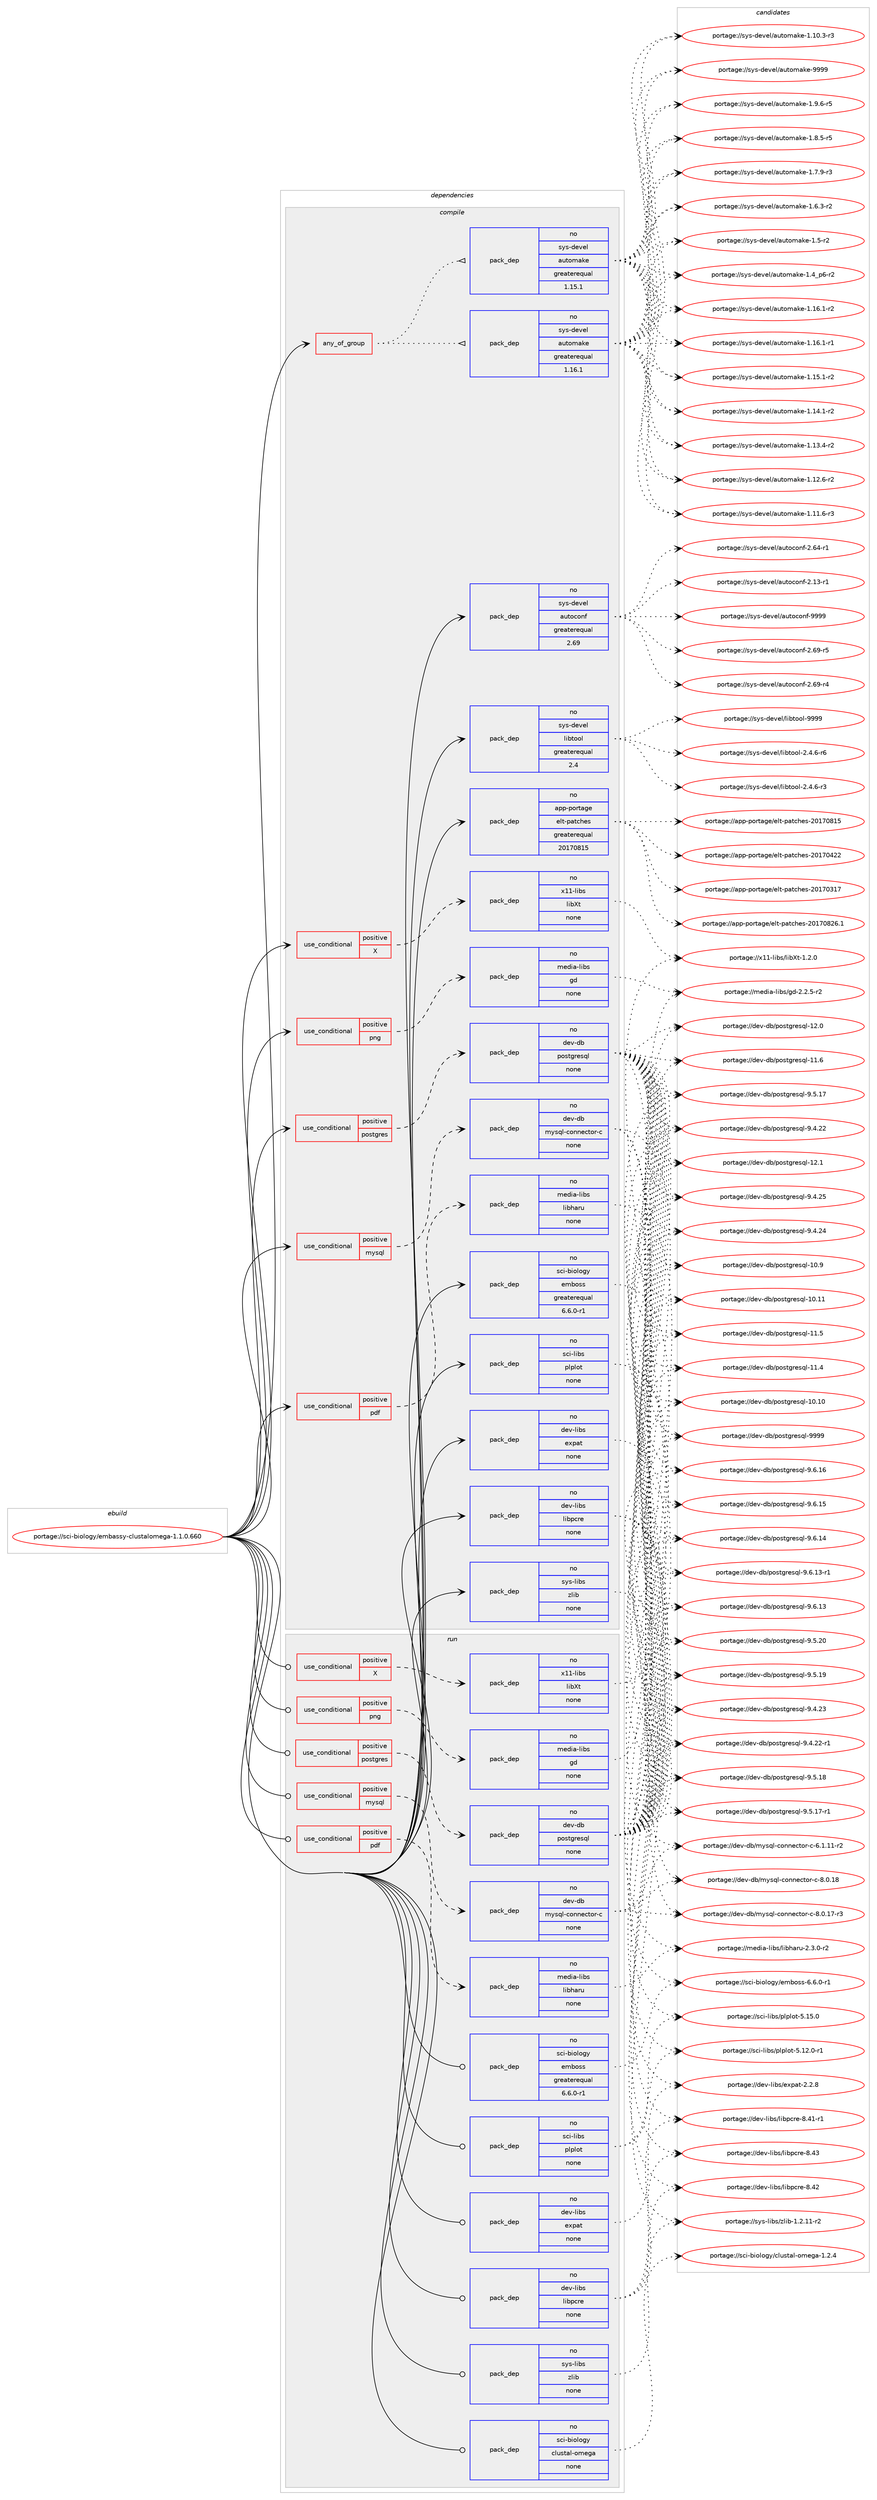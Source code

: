 digraph prolog {

# *************
# Graph options
# *************

newrank=true;
concentrate=true;
compound=true;
graph [rankdir=LR,fontname=Helvetica,fontsize=10,ranksep=1.5];#, ranksep=2.5, nodesep=0.2];
edge  [arrowhead=vee];
node  [fontname=Helvetica,fontsize=10];

# **********
# The ebuild
# **********

subgraph cluster_leftcol {
color=gray;
rank=same;
label=<<i>ebuild</i>>;
id [label="portage://sci-biology/embassy-clustalomega-1.1.0.660", color=red, width=4, href="../sci-biology/embassy-clustalomega-1.1.0.660.svg"];
}

# ****************
# The dependencies
# ****************

subgraph cluster_midcol {
color=gray;
label=<<i>dependencies</i>>;
subgraph cluster_compile {
fillcolor="#eeeeee";
style=filled;
label=<<i>compile</i>>;
subgraph any1815 {
dependency110745 [label=<<TABLE BORDER="0" CELLBORDER="1" CELLSPACING="0" CELLPADDING="4"><TR><TD CELLPADDING="10">any_of_group</TD></TR></TABLE>>, shape=none, color=red];subgraph pack87483 {
dependency110746 [label=<<TABLE BORDER="0" CELLBORDER="1" CELLSPACING="0" CELLPADDING="4" WIDTH="220"><TR><TD ROWSPAN="6" CELLPADDING="30">pack_dep</TD></TR><TR><TD WIDTH="110">no</TD></TR><TR><TD>sys-devel</TD></TR><TR><TD>automake</TD></TR><TR><TD>greaterequal</TD></TR><TR><TD>1.16.1</TD></TR></TABLE>>, shape=none, color=blue];
}
dependency110745:e -> dependency110746:w [weight=20,style="dotted",arrowhead="oinv"];
subgraph pack87484 {
dependency110747 [label=<<TABLE BORDER="0" CELLBORDER="1" CELLSPACING="0" CELLPADDING="4" WIDTH="220"><TR><TD ROWSPAN="6" CELLPADDING="30">pack_dep</TD></TR><TR><TD WIDTH="110">no</TD></TR><TR><TD>sys-devel</TD></TR><TR><TD>automake</TD></TR><TR><TD>greaterequal</TD></TR><TR><TD>1.15.1</TD></TR></TABLE>>, shape=none, color=blue];
}
dependency110745:e -> dependency110747:w [weight=20,style="dotted",arrowhead="oinv"];
}
id:e -> dependency110745:w [weight=20,style="solid",arrowhead="vee"];
subgraph cond21360 {
dependency110748 [label=<<TABLE BORDER="0" CELLBORDER="1" CELLSPACING="0" CELLPADDING="4"><TR><TD ROWSPAN="3" CELLPADDING="10">use_conditional</TD></TR><TR><TD>positive</TD></TR><TR><TD>X</TD></TR></TABLE>>, shape=none, color=red];
subgraph pack87485 {
dependency110749 [label=<<TABLE BORDER="0" CELLBORDER="1" CELLSPACING="0" CELLPADDING="4" WIDTH="220"><TR><TD ROWSPAN="6" CELLPADDING="30">pack_dep</TD></TR><TR><TD WIDTH="110">no</TD></TR><TR><TD>x11-libs</TD></TR><TR><TD>libXt</TD></TR><TR><TD>none</TD></TR><TR><TD></TD></TR></TABLE>>, shape=none, color=blue];
}
dependency110748:e -> dependency110749:w [weight=20,style="dashed",arrowhead="vee"];
}
id:e -> dependency110748:w [weight=20,style="solid",arrowhead="vee"];
subgraph cond21361 {
dependency110750 [label=<<TABLE BORDER="0" CELLBORDER="1" CELLSPACING="0" CELLPADDING="4"><TR><TD ROWSPAN="3" CELLPADDING="10">use_conditional</TD></TR><TR><TD>positive</TD></TR><TR><TD>mysql</TD></TR></TABLE>>, shape=none, color=red];
subgraph pack87486 {
dependency110751 [label=<<TABLE BORDER="0" CELLBORDER="1" CELLSPACING="0" CELLPADDING="4" WIDTH="220"><TR><TD ROWSPAN="6" CELLPADDING="30">pack_dep</TD></TR><TR><TD WIDTH="110">no</TD></TR><TR><TD>dev-db</TD></TR><TR><TD>mysql-connector-c</TD></TR><TR><TD>none</TD></TR><TR><TD></TD></TR></TABLE>>, shape=none, color=blue];
}
dependency110750:e -> dependency110751:w [weight=20,style="dashed",arrowhead="vee"];
}
id:e -> dependency110750:w [weight=20,style="solid",arrowhead="vee"];
subgraph cond21362 {
dependency110752 [label=<<TABLE BORDER="0" CELLBORDER="1" CELLSPACING="0" CELLPADDING="4"><TR><TD ROWSPAN="3" CELLPADDING="10">use_conditional</TD></TR><TR><TD>positive</TD></TR><TR><TD>pdf</TD></TR></TABLE>>, shape=none, color=red];
subgraph pack87487 {
dependency110753 [label=<<TABLE BORDER="0" CELLBORDER="1" CELLSPACING="0" CELLPADDING="4" WIDTH="220"><TR><TD ROWSPAN="6" CELLPADDING="30">pack_dep</TD></TR><TR><TD WIDTH="110">no</TD></TR><TR><TD>media-libs</TD></TR><TR><TD>libharu</TD></TR><TR><TD>none</TD></TR><TR><TD></TD></TR></TABLE>>, shape=none, color=blue];
}
dependency110752:e -> dependency110753:w [weight=20,style="dashed",arrowhead="vee"];
}
id:e -> dependency110752:w [weight=20,style="solid",arrowhead="vee"];
subgraph cond21363 {
dependency110754 [label=<<TABLE BORDER="0" CELLBORDER="1" CELLSPACING="0" CELLPADDING="4"><TR><TD ROWSPAN="3" CELLPADDING="10">use_conditional</TD></TR><TR><TD>positive</TD></TR><TR><TD>png</TD></TR></TABLE>>, shape=none, color=red];
subgraph pack87488 {
dependency110755 [label=<<TABLE BORDER="0" CELLBORDER="1" CELLSPACING="0" CELLPADDING="4" WIDTH="220"><TR><TD ROWSPAN="6" CELLPADDING="30">pack_dep</TD></TR><TR><TD WIDTH="110">no</TD></TR><TR><TD>media-libs</TD></TR><TR><TD>gd</TD></TR><TR><TD>none</TD></TR><TR><TD></TD></TR></TABLE>>, shape=none, color=blue];
}
dependency110754:e -> dependency110755:w [weight=20,style="dashed",arrowhead="vee"];
}
id:e -> dependency110754:w [weight=20,style="solid",arrowhead="vee"];
subgraph cond21364 {
dependency110756 [label=<<TABLE BORDER="0" CELLBORDER="1" CELLSPACING="0" CELLPADDING="4"><TR><TD ROWSPAN="3" CELLPADDING="10">use_conditional</TD></TR><TR><TD>positive</TD></TR><TR><TD>postgres</TD></TR></TABLE>>, shape=none, color=red];
subgraph pack87489 {
dependency110757 [label=<<TABLE BORDER="0" CELLBORDER="1" CELLSPACING="0" CELLPADDING="4" WIDTH="220"><TR><TD ROWSPAN="6" CELLPADDING="30">pack_dep</TD></TR><TR><TD WIDTH="110">no</TD></TR><TR><TD>dev-db</TD></TR><TR><TD>postgresql</TD></TR><TR><TD>none</TD></TR><TR><TD></TD></TR></TABLE>>, shape=none, color=blue];
}
dependency110756:e -> dependency110757:w [weight=20,style="dashed",arrowhead="vee"];
}
id:e -> dependency110756:w [weight=20,style="solid",arrowhead="vee"];
subgraph pack87490 {
dependency110758 [label=<<TABLE BORDER="0" CELLBORDER="1" CELLSPACING="0" CELLPADDING="4" WIDTH="220"><TR><TD ROWSPAN="6" CELLPADDING="30">pack_dep</TD></TR><TR><TD WIDTH="110">no</TD></TR><TR><TD>app-portage</TD></TR><TR><TD>elt-patches</TD></TR><TR><TD>greaterequal</TD></TR><TR><TD>20170815</TD></TR></TABLE>>, shape=none, color=blue];
}
id:e -> dependency110758:w [weight=20,style="solid",arrowhead="vee"];
subgraph pack87491 {
dependency110759 [label=<<TABLE BORDER="0" CELLBORDER="1" CELLSPACING="0" CELLPADDING="4" WIDTH="220"><TR><TD ROWSPAN="6" CELLPADDING="30">pack_dep</TD></TR><TR><TD WIDTH="110">no</TD></TR><TR><TD>dev-libs</TD></TR><TR><TD>expat</TD></TR><TR><TD>none</TD></TR><TR><TD></TD></TR></TABLE>>, shape=none, color=blue];
}
id:e -> dependency110759:w [weight=20,style="solid",arrowhead="vee"];
subgraph pack87492 {
dependency110760 [label=<<TABLE BORDER="0" CELLBORDER="1" CELLSPACING="0" CELLPADDING="4" WIDTH="220"><TR><TD ROWSPAN="6" CELLPADDING="30">pack_dep</TD></TR><TR><TD WIDTH="110">no</TD></TR><TR><TD>dev-libs</TD></TR><TR><TD>libpcre</TD></TR><TR><TD>none</TD></TR><TR><TD></TD></TR></TABLE>>, shape=none, color=blue];
}
id:e -> dependency110760:w [weight=20,style="solid",arrowhead="vee"];
subgraph pack87493 {
dependency110761 [label=<<TABLE BORDER="0" CELLBORDER="1" CELLSPACING="0" CELLPADDING="4" WIDTH="220"><TR><TD ROWSPAN="6" CELLPADDING="30">pack_dep</TD></TR><TR><TD WIDTH="110">no</TD></TR><TR><TD>sci-biology</TD></TR><TR><TD>emboss</TD></TR><TR><TD>greaterequal</TD></TR><TR><TD>6.6.0-r1</TD></TR></TABLE>>, shape=none, color=blue];
}
id:e -> dependency110761:w [weight=20,style="solid",arrowhead="vee"];
subgraph pack87494 {
dependency110762 [label=<<TABLE BORDER="0" CELLBORDER="1" CELLSPACING="0" CELLPADDING="4" WIDTH="220"><TR><TD ROWSPAN="6" CELLPADDING="30">pack_dep</TD></TR><TR><TD WIDTH="110">no</TD></TR><TR><TD>sci-libs</TD></TR><TR><TD>plplot</TD></TR><TR><TD>none</TD></TR><TR><TD></TD></TR></TABLE>>, shape=none, color=blue];
}
id:e -> dependency110762:w [weight=20,style="solid",arrowhead="vee"];
subgraph pack87495 {
dependency110763 [label=<<TABLE BORDER="0" CELLBORDER="1" CELLSPACING="0" CELLPADDING="4" WIDTH="220"><TR><TD ROWSPAN="6" CELLPADDING="30">pack_dep</TD></TR><TR><TD WIDTH="110">no</TD></TR><TR><TD>sys-devel</TD></TR><TR><TD>autoconf</TD></TR><TR><TD>greaterequal</TD></TR><TR><TD>2.69</TD></TR></TABLE>>, shape=none, color=blue];
}
id:e -> dependency110763:w [weight=20,style="solid",arrowhead="vee"];
subgraph pack87496 {
dependency110764 [label=<<TABLE BORDER="0" CELLBORDER="1" CELLSPACING="0" CELLPADDING="4" WIDTH="220"><TR><TD ROWSPAN="6" CELLPADDING="30">pack_dep</TD></TR><TR><TD WIDTH="110">no</TD></TR><TR><TD>sys-devel</TD></TR><TR><TD>libtool</TD></TR><TR><TD>greaterequal</TD></TR><TR><TD>2.4</TD></TR></TABLE>>, shape=none, color=blue];
}
id:e -> dependency110764:w [weight=20,style="solid",arrowhead="vee"];
subgraph pack87497 {
dependency110765 [label=<<TABLE BORDER="0" CELLBORDER="1" CELLSPACING="0" CELLPADDING="4" WIDTH="220"><TR><TD ROWSPAN="6" CELLPADDING="30">pack_dep</TD></TR><TR><TD WIDTH="110">no</TD></TR><TR><TD>sys-libs</TD></TR><TR><TD>zlib</TD></TR><TR><TD>none</TD></TR><TR><TD></TD></TR></TABLE>>, shape=none, color=blue];
}
id:e -> dependency110765:w [weight=20,style="solid",arrowhead="vee"];
}
subgraph cluster_compileandrun {
fillcolor="#eeeeee";
style=filled;
label=<<i>compile and run</i>>;
}
subgraph cluster_run {
fillcolor="#eeeeee";
style=filled;
label=<<i>run</i>>;
subgraph cond21365 {
dependency110766 [label=<<TABLE BORDER="0" CELLBORDER="1" CELLSPACING="0" CELLPADDING="4"><TR><TD ROWSPAN="3" CELLPADDING="10">use_conditional</TD></TR><TR><TD>positive</TD></TR><TR><TD>X</TD></TR></TABLE>>, shape=none, color=red];
subgraph pack87498 {
dependency110767 [label=<<TABLE BORDER="0" CELLBORDER="1" CELLSPACING="0" CELLPADDING="4" WIDTH="220"><TR><TD ROWSPAN="6" CELLPADDING="30">pack_dep</TD></TR><TR><TD WIDTH="110">no</TD></TR><TR><TD>x11-libs</TD></TR><TR><TD>libXt</TD></TR><TR><TD>none</TD></TR><TR><TD></TD></TR></TABLE>>, shape=none, color=blue];
}
dependency110766:e -> dependency110767:w [weight=20,style="dashed",arrowhead="vee"];
}
id:e -> dependency110766:w [weight=20,style="solid",arrowhead="odot"];
subgraph cond21366 {
dependency110768 [label=<<TABLE BORDER="0" CELLBORDER="1" CELLSPACING="0" CELLPADDING="4"><TR><TD ROWSPAN="3" CELLPADDING="10">use_conditional</TD></TR><TR><TD>positive</TD></TR><TR><TD>mysql</TD></TR></TABLE>>, shape=none, color=red];
subgraph pack87499 {
dependency110769 [label=<<TABLE BORDER="0" CELLBORDER="1" CELLSPACING="0" CELLPADDING="4" WIDTH="220"><TR><TD ROWSPAN="6" CELLPADDING="30">pack_dep</TD></TR><TR><TD WIDTH="110">no</TD></TR><TR><TD>dev-db</TD></TR><TR><TD>mysql-connector-c</TD></TR><TR><TD>none</TD></TR><TR><TD></TD></TR></TABLE>>, shape=none, color=blue];
}
dependency110768:e -> dependency110769:w [weight=20,style="dashed",arrowhead="vee"];
}
id:e -> dependency110768:w [weight=20,style="solid",arrowhead="odot"];
subgraph cond21367 {
dependency110770 [label=<<TABLE BORDER="0" CELLBORDER="1" CELLSPACING="0" CELLPADDING="4"><TR><TD ROWSPAN="3" CELLPADDING="10">use_conditional</TD></TR><TR><TD>positive</TD></TR><TR><TD>pdf</TD></TR></TABLE>>, shape=none, color=red];
subgraph pack87500 {
dependency110771 [label=<<TABLE BORDER="0" CELLBORDER="1" CELLSPACING="0" CELLPADDING="4" WIDTH="220"><TR><TD ROWSPAN="6" CELLPADDING="30">pack_dep</TD></TR><TR><TD WIDTH="110">no</TD></TR><TR><TD>media-libs</TD></TR><TR><TD>libharu</TD></TR><TR><TD>none</TD></TR><TR><TD></TD></TR></TABLE>>, shape=none, color=blue];
}
dependency110770:e -> dependency110771:w [weight=20,style="dashed",arrowhead="vee"];
}
id:e -> dependency110770:w [weight=20,style="solid",arrowhead="odot"];
subgraph cond21368 {
dependency110772 [label=<<TABLE BORDER="0" CELLBORDER="1" CELLSPACING="0" CELLPADDING="4"><TR><TD ROWSPAN="3" CELLPADDING="10">use_conditional</TD></TR><TR><TD>positive</TD></TR><TR><TD>png</TD></TR></TABLE>>, shape=none, color=red];
subgraph pack87501 {
dependency110773 [label=<<TABLE BORDER="0" CELLBORDER="1" CELLSPACING="0" CELLPADDING="4" WIDTH="220"><TR><TD ROWSPAN="6" CELLPADDING="30">pack_dep</TD></TR><TR><TD WIDTH="110">no</TD></TR><TR><TD>media-libs</TD></TR><TR><TD>gd</TD></TR><TR><TD>none</TD></TR><TR><TD></TD></TR></TABLE>>, shape=none, color=blue];
}
dependency110772:e -> dependency110773:w [weight=20,style="dashed",arrowhead="vee"];
}
id:e -> dependency110772:w [weight=20,style="solid",arrowhead="odot"];
subgraph cond21369 {
dependency110774 [label=<<TABLE BORDER="0" CELLBORDER="1" CELLSPACING="0" CELLPADDING="4"><TR><TD ROWSPAN="3" CELLPADDING="10">use_conditional</TD></TR><TR><TD>positive</TD></TR><TR><TD>postgres</TD></TR></TABLE>>, shape=none, color=red];
subgraph pack87502 {
dependency110775 [label=<<TABLE BORDER="0" CELLBORDER="1" CELLSPACING="0" CELLPADDING="4" WIDTH="220"><TR><TD ROWSPAN="6" CELLPADDING="30">pack_dep</TD></TR><TR><TD WIDTH="110">no</TD></TR><TR><TD>dev-db</TD></TR><TR><TD>postgresql</TD></TR><TR><TD>none</TD></TR><TR><TD></TD></TR></TABLE>>, shape=none, color=blue];
}
dependency110774:e -> dependency110775:w [weight=20,style="dashed",arrowhead="vee"];
}
id:e -> dependency110774:w [weight=20,style="solid",arrowhead="odot"];
subgraph pack87503 {
dependency110776 [label=<<TABLE BORDER="0" CELLBORDER="1" CELLSPACING="0" CELLPADDING="4" WIDTH="220"><TR><TD ROWSPAN="6" CELLPADDING="30">pack_dep</TD></TR><TR><TD WIDTH="110">no</TD></TR><TR><TD>dev-libs</TD></TR><TR><TD>expat</TD></TR><TR><TD>none</TD></TR><TR><TD></TD></TR></TABLE>>, shape=none, color=blue];
}
id:e -> dependency110776:w [weight=20,style="solid",arrowhead="odot"];
subgraph pack87504 {
dependency110777 [label=<<TABLE BORDER="0" CELLBORDER="1" CELLSPACING="0" CELLPADDING="4" WIDTH="220"><TR><TD ROWSPAN="6" CELLPADDING="30">pack_dep</TD></TR><TR><TD WIDTH="110">no</TD></TR><TR><TD>dev-libs</TD></TR><TR><TD>libpcre</TD></TR><TR><TD>none</TD></TR><TR><TD></TD></TR></TABLE>>, shape=none, color=blue];
}
id:e -> dependency110777:w [weight=20,style="solid",arrowhead="odot"];
subgraph pack87505 {
dependency110778 [label=<<TABLE BORDER="0" CELLBORDER="1" CELLSPACING="0" CELLPADDING="4" WIDTH="220"><TR><TD ROWSPAN="6" CELLPADDING="30">pack_dep</TD></TR><TR><TD WIDTH="110">no</TD></TR><TR><TD>sci-biology</TD></TR><TR><TD>clustal-omega</TD></TR><TR><TD>none</TD></TR><TR><TD></TD></TR></TABLE>>, shape=none, color=blue];
}
id:e -> dependency110778:w [weight=20,style="solid",arrowhead="odot"];
subgraph pack87506 {
dependency110779 [label=<<TABLE BORDER="0" CELLBORDER="1" CELLSPACING="0" CELLPADDING="4" WIDTH="220"><TR><TD ROWSPAN="6" CELLPADDING="30">pack_dep</TD></TR><TR><TD WIDTH="110">no</TD></TR><TR><TD>sci-biology</TD></TR><TR><TD>emboss</TD></TR><TR><TD>greaterequal</TD></TR><TR><TD>6.6.0-r1</TD></TR></TABLE>>, shape=none, color=blue];
}
id:e -> dependency110779:w [weight=20,style="solid",arrowhead="odot"];
subgraph pack87507 {
dependency110780 [label=<<TABLE BORDER="0" CELLBORDER="1" CELLSPACING="0" CELLPADDING="4" WIDTH="220"><TR><TD ROWSPAN="6" CELLPADDING="30">pack_dep</TD></TR><TR><TD WIDTH="110">no</TD></TR><TR><TD>sci-libs</TD></TR><TR><TD>plplot</TD></TR><TR><TD>none</TD></TR><TR><TD></TD></TR></TABLE>>, shape=none, color=blue];
}
id:e -> dependency110780:w [weight=20,style="solid",arrowhead="odot"];
subgraph pack87508 {
dependency110781 [label=<<TABLE BORDER="0" CELLBORDER="1" CELLSPACING="0" CELLPADDING="4" WIDTH="220"><TR><TD ROWSPAN="6" CELLPADDING="30">pack_dep</TD></TR><TR><TD WIDTH="110">no</TD></TR><TR><TD>sys-libs</TD></TR><TR><TD>zlib</TD></TR><TR><TD>none</TD></TR><TR><TD></TD></TR></TABLE>>, shape=none, color=blue];
}
id:e -> dependency110781:w [weight=20,style="solid",arrowhead="odot"];
}
}

# **************
# The candidates
# **************

subgraph cluster_choices {
rank=same;
color=gray;
label=<<i>candidates</i>>;

subgraph choice87483 {
color=black;
nodesep=1;
choice115121115451001011181011084797117116111109971071014557575757 [label="portage://sys-devel/automake-9999", color=red, width=4,href="../sys-devel/automake-9999.svg"];
choice115121115451001011181011084797117116111109971071014549465746544511453 [label="portage://sys-devel/automake-1.9.6-r5", color=red, width=4,href="../sys-devel/automake-1.9.6-r5.svg"];
choice115121115451001011181011084797117116111109971071014549465646534511453 [label="portage://sys-devel/automake-1.8.5-r5", color=red, width=4,href="../sys-devel/automake-1.8.5-r5.svg"];
choice115121115451001011181011084797117116111109971071014549465546574511451 [label="portage://sys-devel/automake-1.7.9-r3", color=red, width=4,href="../sys-devel/automake-1.7.9-r3.svg"];
choice115121115451001011181011084797117116111109971071014549465446514511450 [label="portage://sys-devel/automake-1.6.3-r2", color=red, width=4,href="../sys-devel/automake-1.6.3-r2.svg"];
choice11512111545100101118101108479711711611110997107101454946534511450 [label="portage://sys-devel/automake-1.5-r2", color=red, width=4,href="../sys-devel/automake-1.5-r2.svg"];
choice115121115451001011181011084797117116111109971071014549465295112544511450 [label="portage://sys-devel/automake-1.4_p6-r2", color=red, width=4,href="../sys-devel/automake-1.4_p6-r2.svg"];
choice11512111545100101118101108479711711611110997107101454946495446494511450 [label="portage://sys-devel/automake-1.16.1-r2", color=red, width=4,href="../sys-devel/automake-1.16.1-r2.svg"];
choice11512111545100101118101108479711711611110997107101454946495446494511449 [label="portage://sys-devel/automake-1.16.1-r1", color=red, width=4,href="../sys-devel/automake-1.16.1-r1.svg"];
choice11512111545100101118101108479711711611110997107101454946495346494511450 [label="portage://sys-devel/automake-1.15.1-r2", color=red, width=4,href="../sys-devel/automake-1.15.1-r2.svg"];
choice11512111545100101118101108479711711611110997107101454946495246494511450 [label="portage://sys-devel/automake-1.14.1-r2", color=red, width=4,href="../sys-devel/automake-1.14.1-r2.svg"];
choice11512111545100101118101108479711711611110997107101454946495146524511450 [label="portage://sys-devel/automake-1.13.4-r2", color=red, width=4,href="../sys-devel/automake-1.13.4-r2.svg"];
choice11512111545100101118101108479711711611110997107101454946495046544511450 [label="portage://sys-devel/automake-1.12.6-r2", color=red, width=4,href="../sys-devel/automake-1.12.6-r2.svg"];
choice11512111545100101118101108479711711611110997107101454946494946544511451 [label="portage://sys-devel/automake-1.11.6-r3", color=red, width=4,href="../sys-devel/automake-1.11.6-r3.svg"];
choice11512111545100101118101108479711711611110997107101454946494846514511451 [label="portage://sys-devel/automake-1.10.3-r3", color=red, width=4,href="../sys-devel/automake-1.10.3-r3.svg"];
dependency110746:e -> choice115121115451001011181011084797117116111109971071014557575757:w [style=dotted,weight="100"];
dependency110746:e -> choice115121115451001011181011084797117116111109971071014549465746544511453:w [style=dotted,weight="100"];
dependency110746:e -> choice115121115451001011181011084797117116111109971071014549465646534511453:w [style=dotted,weight="100"];
dependency110746:e -> choice115121115451001011181011084797117116111109971071014549465546574511451:w [style=dotted,weight="100"];
dependency110746:e -> choice115121115451001011181011084797117116111109971071014549465446514511450:w [style=dotted,weight="100"];
dependency110746:e -> choice11512111545100101118101108479711711611110997107101454946534511450:w [style=dotted,weight="100"];
dependency110746:e -> choice115121115451001011181011084797117116111109971071014549465295112544511450:w [style=dotted,weight="100"];
dependency110746:e -> choice11512111545100101118101108479711711611110997107101454946495446494511450:w [style=dotted,weight="100"];
dependency110746:e -> choice11512111545100101118101108479711711611110997107101454946495446494511449:w [style=dotted,weight="100"];
dependency110746:e -> choice11512111545100101118101108479711711611110997107101454946495346494511450:w [style=dotted,weight="100"];
dependency110746:e -> choice11512111545100101118101108479711711611110997107101454946495246494511450:w [style=dotted,weight="100"];
dependency110746:e -> choice11512111545100101118101108479711711611110997107101454946495146524511450:w [style=dotted,weight="100"];
dependency110746:e -> choice11512111545100101118101108479711711611110997107101454946495046544511450:w [style=dotted,weight="100"];
dependency110746:e -> choice11512111545100101118101108479711711611110997107101454946494946544511451:w [style=dotted,weight="100"];
dependency110746:e -> choice11512111545100101118101108479711711611110997107101454946494846514511451:w [style=dotted,weight="100"];
}
subgraph choice87484 {
color=black;
nodesep=1;
choice115121115451001011181011084797117116111109971071014557575757 [label="portage://sys-devel/automake-9999", color=red, width=4,href="../sys-devel/automake-9999.svg"];
choice115121115451001011181011084797117116111109971071014549465746544511453 [label="portage://sys-devel/automake-1.9.6-r5", color=red, width=4,href="../sys-devel/automake-1.9.6-r5.svg"];
choice115121115451001011181011084797117116111109971071014549465646534511453 [label="portage://sys-devel/automake-1.8.5-r5", color=red, width=4,href="../sys-devel/automake-1.8.5-r5.svg"];
choice115121115451001011181011084797117116111109971071014549465546574511451 [label="portage://sys-devel/automake-1.7.9-r3", color=red, width=4,href="../sys-devel/automake-1.7.9-r3.svg"];
choice115121115451001011181011084797117116111109971071014549465446514511450 [label="portage://sys-devel/automake-1.6.3-r2", color=red, width=4,href="../sys-devel/automake-1.6.3-r2.svg"];
choice11512111545100101118101108479711711611110997107101454946534511450 [label="portage://sys-devel/automake-1.5-r2", color=red, width=4,href="../sys-devel/automake-1.5-r2.svg"];
choice115121115451001011181011084797117116111109971071014549465295112544511450 [label="portage://sys-devel/automake-1.4_p6-r2", color=red, width=4,href="../sys-devel/automake-1.4_p6-r2.svg"];
choice11512111545100101118101108479711711611110997107101454946495446494511450 [label="portage://sys-devel/automake-1.16.1-r2", color=red, width=4,href="../sys-devel/automake-1.16.1-r2.svg"];
choice11512111545100101118101108479711711611110997107101454946495446494511449 [label="portage://sys-devel/automake-1.16.1-r1", color=red, width=4,href="../sys-devel/automake-1.16.1-r1.svg"];
choice11512111545100101118101108479711711611110997107101454946495346494511450 [label="portage://sys-devel/automake-1.15.1-r2", color=red, width=4,href="../sys-devel/automake-1.15.1-r2.svg"];
choice11512111545100101118101108479711711611110997107101454946495246494511450 [label="portage://sys-devel/automake-1.14.1-r2", color=red, width=4,href="../sys-devel/automake-1.14.1-r2.svg"];
choice11512111545100101118101108479711711611110997107101454946495146524511450 [label="portage://sys-devel/automake-1.13.4-r2", color=red, width=4,href="../sys-devel/automake-1.13.4-r2.svg"];
choice11512111545100101118101108479711711611110997107101454946495046544511450 [label="portage://sys-devel/automake-1.12.6-r2", color=red, width=4,href="../sys-devel/automake-1.12.6-r2.svg"];
choice11512111545100101118101108479711711611110997107101454946494946544511451 [label="portage://sys-devel/automake-1.11.6-r3", color=red, width=4,href="../sys-devel/automake-1.11.6-r3.svg"];
choice11512111545100101118101108479711711611110997107101454946494846514511451 [label="portage://sys-devel/automake-1.10.3-r3", color=red, width=4,href="../sys-devel/automake-1.10.3-r3.svg"];
dependency110747:e -> choice115121115451001011181011084797117116111109971071014557575757:w [style=dotted,weight="100"];
dependency110747:e -> choice115121115451001011181011084797117116111109971071014549465746544511453:w [style=dotted,weight="100"];
dependency110747:e -> choice115121115451001011181011084797117116111109971071014549465646534511453:w [style=dotted,weight="100"];
dependency110747:e -> choice115121115451001011181011084797117116111109971071014549465546574511451:w [style=dotted,weight="100"];
dependency110747:e -> choice115121115451001011181011084797117116111109971071014549465446514511450:w [style=dotted,weight="100"];
dependency110747:e -> choice11512111545100101118101108479711711611110997107101454946534511450:w [style=dotted,weight="100"];
dependency110747:e -> choice115121115451001011181011084797117116111109971071014549465295112544511450:w [style=dotted,weight="100"];
dependency110747:e -> choice11512111545100101118101108479711711611110997107101454946495446494511450:w [style=dotted,weight="100"];
dependency110747:e -> choice11512111545100101118101108479711711611110997107101454946495446494511449:w [style=dotted,weight="100"];
dependency110747:e -> choice11512111545100101118101108479711711611110997107101454946495346494511450:w [style=dotted,weight="100"];
dependency110747:e -> choice11512111545100101118101108479711711611110997107101454946495246494511450:w [style=dotted,weight="100"];
dependency110747:e -> choice11512111545100101118101108479711711611110997107101454946495146524511450:w [style=dotted,weight="100"];
dependency110747:e -> choice11512111545100101118101108479711711611110997107101454946495046544511450:w [style=dotted,weight="100"];
dependency110747:e -> choice11512111545100101118101108479711711611110997107101454946494946544511451:w [style=dotted,weight="100"];
dependency110747:e -> choice11512111545100101118101108479711711611110997107101454946494846514511451:w [style=dotted,weight="100"];
}
subgraph choice87485 {
color=black;
nodesep=1;
choice12049494510810598115471081059888116454946504648 [label="portage://x11-libs/libXt-1.2.0", color=red, width=4,href="../x11-libs/libXt-1.2.0.svg"];
dependency110749:e -> choice12049494510810598115471081059888116454946504648:w [style=dotted,weight="100"];
}
subgraph choice87486 {
color=black;
nodesep=1;
choice100101118451009847109121115113108459911111011010199116111114459945564648464956 [label="portage://dev-db/mysql-connector-c-8.0.18", color=red, width=4,href="../dev-db/mysql-connector-c-8.0.18.svg"];
choice1001011184510098471091211151131084599111110110101991161111144599455646484649554511451 [label="portage://dev-db/mysql-connector-c-8.0.17-r3", color=red, width=4,href="../dev-db/mysql-connector-c-8.0.17-r3.svg"];
choice1001011184510098471091211151131084599111110110101991161111144599455446494649494511450 [label="portage://dev-db/mysql-connector-c-6.1.11-r2", color=red, width=4,href="../dev-db/mysql-connector-c-6.1.11-r2.svg"];
dependency110751:e -> choice100101118451009847109121115113108459911111011010199116111114459945564648464956:w [style=dotted,weight="100"];
dependency110751:e -> choice1001011184510098471091211151131084599111110110101991161111144599455646484649554511451:w [style=dotted,weight="100"];
dependency110751:e -> choice1001011184510098471091211151131084599111110110101991161111144599455446494649494511450:w [style=dotted,weight="100"];
}
subgraph choice87487 {
color=black;
nodesep=1;
choice1091011001059745108105981154710810598104971141174550465146484511450 [label="portage://media-libs/libharu-2.3.0-r2", color=red, width=4,href="../media-libs/libharu-2.3.0-r2.svg"];
dependency110753:e -> choice1091011001059745108105981154710810598104971141174550465146484511450:w [style=dotted,weight="100"];
}
subgraph choice87488 {
color=black;
nodesep=1;
choice109101100105974510810598115471031004550465046534511450 [label="portage://media-libs/gd-2.2.5-r2", color=red, width=4,href="../media-libs/gd-2.2.5-r2.svg"];
dependency110755:e -> choice109101100105974510810598115471031004550465046534511450:w [style=dotted,weight="100"];
}
subgraph choice87489 {
color=black;
nodesep=1;
choice1001011184510098471121111151161031141011151131084557575757 [label="portage://dev-db/postgresql-9999", color=red, width=4,href="../dev-db/postgresql-9999.svg"];
choice10010111845100984711211111511610311410111511310845574654464954 [label="portage://dev-db/postgresql-9.6.16", color=red, width=4,href="../dev-db/postgresql-9.6.16.svg"];
choice10010111845100984711211111511610311410111511310845574654464953 [label="portage://dev-db/postgresql-9.6.15", color=red, width=4,href="../dev-db/postgresql-9.6.15.svg"];
choice10010111845100984711211111511610311410111511310845574654464952 [label="portage://dev-db/postgresql-9.6.14", color=red, width=4,href="../dev-db/postgresql-9.6.14.svg"];
choice100101118451009847112111115116103114101115113108455746544649514511449 [label="portage://dev-db/postgresql-9.6.13-r1", color=red, width=4,href="../dev-db/postgresql-9.6.13-r1.svg"];
choice10010111845100984711211111511610311410111511310845574654464951 [label="portage://dev-db/postgresql-9.6.13", color=red, width=4,href="../dev-db/postgresql-9.6.13.svg"];
choice10010111845100984711211111511610311410111511310845574653465048 [label="portage://dev-db/postgresql-9.5.20", color=red, width=4,href="../dev-db/postgresql-9.5.20.svg"];
choice10010111845100984711211111511610311410111511310845574653464957 [label="portage://dev-db/postgresql-9.5.19", color=red, width=4,href="../dev-db/postgresql-9.5.19.svg"];
choice10010111845100984711211111511610311410111511310845574653464956 [label="portage://dev-db/postgresql-9.5.18", color=red, width=4,href="../dev-db/postgresql-9.5.18.svg"];
choice100101118451009847112111115116103114101115113108455746534649554511449 [label="portage://dev-db/postgresql-9.5.17-r1", color=red, width=4,href="../dev-db/postgresql-9.5.17-r1.svg"];
choice10010111845100984711211111511610311410111511310845574653464955 [label="portage://dev-db/postgresql-9.5.17", color=red, width=4,href="../dev-db/postgresql-9.5.17.svg"];
choice10010111845100984711211111511610311410111511310845574652465053 [label="portage://dev-db/postgresql-9.4.25", color=red, width=4,href="../dev-db/postgresql-9.4.25.svg"];
choice10010111845100984711211111511610311410111511310845574652465052 [label="portage://dev-db/postgresql-9.4.24", color=red, width=4,href="../dev-db/postgresql-9.4.24.svg"];
choice10010111845100984711211111511610311410111511310845574652465051 [label="portage://dev-db/postgresql-9.4.23", color=red, width=4,href="../dev-db/postgresql-9.4.23.svg"];
choice100101118451009847112111115116103114101115113108455746524650504511449 [label="portage://dev-db/postgresql-9.4.22-r1", color=red, width=4,href="../dev-db/postgresql-9.4.22-r1.svg"];
choice10010111845100984711211111511610311410111511310845574652465050 [label="portage://dev-db/postgresql-9.4.22", color=red, width=4,href="../dev-db/postgresql-9.4.22.svg"];
choice1001011184510098471121111151161031141011151131084549504649 [label="portage://dev-db/postgresql-12.1", color=red, width=4,href="../dev-db/postgresql-12.1.svg"];
choice1001011184510098471121111151161031141011151131084549504648 [label="portage://dev-db/postgresql-12.0", color=red, width=4,href="../dev-db/postgresql-12.0.svg"];
choice1001011184510098471121111151161031141011151131084549494654 [label="portage://dev-db/postgresql-11.6", color=red, width=4,href="../dev-db/postgresql-11.6.svg"];
choice1001011184510098471121111151161031141011151131084549494653 [label="portage://dev-db/postgresql-11.5", color=red, width=4,href="../dev-db/postgresql-11.5.svg"];
choice1001011184510098471121111151161031141011151131084549494652 [label="portage://dev-db/postgresql-11.4", color=red, width=4,href="../dev-db/postgresql-11.4.svg"];
choice1001011184510098471121111151161031141011151131084549484657 [label="portage://dev-db/postgresql-10.9", color=red, width=4,href="../dev-db/postgresql-10.9.svg"];
choice100101118451009847112111115116103114101115113108454948464949 [label="portage://dev-db/postgresql-10.11", color=red, width=4,href="../dev-db/postgresql-10.11.svg"];
choice100101118451009847112111115116103114101115113108454948464948 [label="portage://dev-db/postgresql-10.10", color=red, width=4,href="../dev-db/postgresql-10.10.svg"];
dependency110757:e -> choice1001011184510098471121111151161031141011151131084557575757:w [style=dotted,weight="100"];
dependency110757:e -> choice10010111845100984711211111511610311410111511310845574654464954:w [style=dotted,weight="100"];
dependency110757:e -> choice10010111845100984711211111511610311410111511310845574654464953:w [style=dotted,weight="100"];
dependency110757:e -> choice10010111845100984711211111511610311410111511310845574654464952:w [style=dotted,weight="100"];
dependency110757:e -> choice100101118451009847112111115116103114101115113108455746544649514511449:w [style=dotted,weight="100"];
dependency110757:e -> choice10010111845100984711211111511610311410111511310845574654464951:w [style=dotted,weight="100"];
dependency110757:e -> choice10010111845100984711211111511610311410111511310845574653465048:w [style=dotted,weight="100"];
dependency110757:e -> choice10010111845100984711211111511610311410111511310845574653464957:w [style=dotted,weight="100"];
dependency110757:e -> choice10010111845100984711211111511610311410111511310845574653464956:w [style=dotted,weight="100"];
dependency110757:e -> choice100101118451009847112111115116103114101115113108455746534649554511449:w [style=dotted,weight="100"];
dependency110757:e -> choice10010111845100984711211111511610311410111511310845574653464955:w [style=dotted,weight="100"];
dependency110757:e -> choice10010111845100984711211111511610311410111511310845574652465053:w [style=dotted,weight="100"];
dependency110757:e -> choice10010111845100984711211111511610311410111511310845574652465052:w [style=dotted,weight="100"];
dependency110757:e -> choice10010111845100984711211111511610311410111511310845574652465051:w [style=dotted,weight="100"];
dependency110757:e -> choice100101118451009847112111115116103114101115113108455746524650504511449:w [style=dotted,weight="100"];
dependency110757:e -> choice10010111845100984711211111511610311410111511310845574652465050:w [style=dotted,weight="100"];
dependency110757:e -> choice1001011184510098471121111151161031141011151131084549504649:w [style=dotted,weight="100"];
dependency110757:e -> choice1001011184510098471121111151161031141011151131084549504648:w [style=dotted,weight="100"];
dependency110757:e -> choice1001011184510098471121111151161031141011151131084549494654:w [style=dotted,weight="100"];
dependency110757:e -> choice1001011184510098471121111151161031141011151131084549494653:w [style=dotted,weight="100"];
dependency110757:e -> choice1001011184510098471121111151161031141011151131084549494652:w [style=dotted,weight="100"];
dependency110757:e -> choice1001011184510098471121111151161031141011151131084549484657:w [style=dotted,weight="100"];
dependency110757:e -> choice100101118451009847112111115116103114101115113108454948464949:w [style=dotted,weight="100"];
dependency110757:e -> choice100101118451009847112111115116103114101115113108454948464948:w [style=dotted,weight="100"];
}
subgraph choice87490 {
color=black;
nodesep=1;
choice971121124511211111411697103101471011081164511297116991041011154550484955485650544649 [label="portage://app-portage/elt-patches-20170826.1", color=red, width=4,href="../app-portage/elt-patches-20170826.1.svg"];
choice97112112451121111141169710310147101108116451129711699104101115455048495548564953 [label="portage://app-portage/elt-patches-20170815", color=red, width=4,href="../app-portage/elt-patches-20170815.svg"];
choice97112112451121111141169710310147101108116451129711699104101115455048495548525050 [label="portage://app-portage/elt-patches-20170422", color=red, width=4,href="../app-portage/elt-patches-20170422.svg"];
choice97112112451121111141169710310147101108116451129711699104101115455048495548514955 [label="portage://app-portage/elt-patches-20170317", color=red, width=4,href="../app-portage/elt-patches-20170317.svg"];
dependency110758:e -> choice971121124511211111411697103101471011081164511297116991041011154550484955485650544649:w [style=dotted,weight="100"];
dependency110758:e -> choice97112112451121111141169710310147101108116451129711699104101115455048495548564953:w [style=dotted,weight="100"];
dependency110758:e -> choice97112112451121111141169710310147101108116451129711699104101115455048495548525050:w [style=dotted,weight="100"];
dependency110758:e -> choice97112112451121111141169710310147101108116451129711699104101115455048495548514955:w [style=dotted,weight="100"];
}
subgraph choice87491 {
color=black;
nodesep=1;
choice10010111845108105981154710112011297116455046504656 [label="portage://dev-libs/expat-2.2.8", color=red, width=4,href="../dev-libs/expat-2.2.8.svg"];
dependency110759:e -> choice10010111845108105981154710112011297116455046504656:w [style=dotted,weight="100"];
}
subgraph choice87492 {
color=black;
nodesep=1;
choice10010111845108105981154710810598112991141014556465251 [label="portage://dev-libs/libpcre-8.43", color=red, width=4,href="../dev-libs/libpcre-8.43.svg"];
choice10010111845108105981154710810598112991141014556465250 [label="portage://dev-libs/libpcre-8.42", color=red, width=4,href="../dev-libs/libpcre-8.42.svg"];
choice100101118451081059811547108105981129911410145564652494511449 [label="portage://dev-libs/libpcre-8.41-r1", color=red, width=4,href="../dev-libs/libpcre-8.41-r1.svg"];
dependency110760:e -> choice10010111845108105981154710810598112991141014556465251:w [style=dotted,weight="100"];
dependency110760:e -> choice10010111845108105981154710810598112991141014556465250:w [style=dotted,weight="100"];
dependency110760:e -> choice100101118451081059811547108105981129911410145564652494511449:w [style=dotted,weight="100"];
}
subgraph choice87493 {
color=black;
nodesep=1;
choice11599105459810511110811110312147101109981111151154554465446484511449 [label="portage://sci-biology/emboss-6.6.0-r1", color=red, width=4,href="../sci-biology/emboss-6.6.0-r1.svg"];
dependency110761:e -> choice11599105459810511110811110312147101109981111151154554465446484511449:w [style=dotted,weight="100"];
}
subgraph choice87494 {
color=black;
nodesep=1;
choice1159910545108105981154711210811210811111645534649534648 [label="portage://sci-libs/plplot-5.15.0", color=red, width=4,href="../sci-libs/plplot-5.15.0.svg"];
choice11599105451081059811547112108112108111116455346495046484511449 [label="portage://sci-libs/plplot-5.12.0-r1", color=red, width=4,href="../sci-libs/plplot-5.12.0-r1.svg"];
dependency110762:e -> choice1159910545108105981154711210811210811111645534649534648:w [style=dotted,weight="100"];
dependency110762:e -> choice11599105451081059811547112108112108111116455346495046484511449:w [style=dotted,weight="100"];
}
subgraph choice87495 {
color=black;
nodesep=1;
choice115121115451001011181011084797117116111991111101024557575757 [label="portage://sys-devel/autoconf-9999", color=red, width=4,href="../sys-devel/autoconf-9999.svg"];
choice1151211154510010111810110847971171161119911111010245504654574511453 [label="portage://sys-devel/autoconf-2.69-r5", color=red, width=4,href="../sys-devel/autoconf-2.69-r5.svg"];
choice1151211154510010111810110847971171161119911111010245504654574511452 [label="portage://sys-devel/autoconf-2.69-r4", color=red, width=4,href="../sys-devel/autoconf-2.69-r4.svg"];
choice1151211154510010111810110847971171161119911111010245504654524511449 [label="portage://sys-devel/autoconf-2.64-r1", color=red, width=4,href="../sys-devel/autoconf-2.64-r1.svg"];
choice1151211154510010111810110847971171161119911111010245504649514511449 [label="portage://sys-devel/autoconf-2.13-r1", color=red, width=4,href="../sys-devel/autoconf-2.13-r1.svg"];
dependency110763:e -> choice115121115451001011181011084797117116111991111101024557575757:w [style=dotted,weight="100"];
dependency110763:e -> choice1151211154510010111810110847971171161119911111010245504654574511453:w [style=dotted,weight="100"];
dependency110763:e -> choice1151211154510010111810110847971171161119911111010245504654574511452:w [style=dotted,weight="100"];
dependency110763:e -> choice1151211154510010111810110847971171161119911111010245504654524511449:w [style=dotted,weight="100"];
dependency110763:e -> choice1151211154510010111810110847971171161119911111010245504649514511449:w [style=dotted,weight="100"];
}
subgraph choice87496 {
color=black;
nodesep=1;
choice1151211154510010111810110847108105981161111111084557575757 [label="portage://sys-devel/libtool-9999", color=red, width=4,href="../sys-devel/libtool-9999.svg"];
choice1151211154510010111810110847108105981161111111084550465246544511454 [label="portage://sys-devel/libtool-2.4.6-r6", color=red, width=4,href="../sys-devel/libtool-2.4.6-r6.svg"];
choice1151211154510010111810110847108105981161111111084550465246544511451 [label="portage://sys-devel/libtool-2.4.6-r3", color=red, width=4,href="../sys-devel/libtool-2.4.6-r3.svg"];
dependency110764:e -> choice1151211154510010111810110847108105981161111111084557575757:w [style=dotted,weight="100"];
dependency110764:e -> choice1151211154510010111810110847108105981161111111084550465246544511454:w [style=dotted,weight="100"];
dependency110764:e -> choice1151211154510010111810110847108105981161111111084550465246544511451:w [style=dotted,weight="100"];
}
subgraph choice87497 {
color=black;
nodesep=1;
choice11512111545108105981154712210810598454946504649494511450 [label="portage://sys-libs/zlib-1.2.11-r2", color=red, width=4,href="../sys-libs/zlib-1.2.11-r2.svg"];
dependency110765:e -> choice11512111545108105981154712210810598454946504649494511450:w [style=dotted,weight="100"];
}
subgraph choice87498 {
color=black;
nodesep=1;
choice12049494510810598115471081059888116454946504648 [label="portage://x11-libs/libXt-1.2.0", color=red, width=4,href="../x11-libs/libXt-1.2.0.svg"];
dependency110767:e -> choice12049494510810598115471081059888116454946504648:w [style=dotted,weight="100"];
}
subgraph choice87499 {
color=black;
nodesep=1;
choice100101118451009847109121115113108459911111011010199116111114459945564648464956 [label="portage://dev-db/mysql-connector-c-8.0.18", color=red, width=4,href="../dev-db/mysql-connector-c-8.0.18.svg"];
choice1001011184510098471091211151131084599111110110101991161111144599455646484649554511451 [label="portage://dev-db/mysql-connector-c-8.0.17-r3", color=red, width=4,href="../dev-db/mysql-connector-c-8.0.17-r3.svg"];
choice1001011184510098471091211151131084599111110110101991161111144599455446494649494511450 [label="portage://dev-db/mysql-connector-c-6.1.11-r2", color=red, width=4,href="../dev-db/mysql-connector-c-6.1.11-r2.svg"];
dependency110769:e -> choice100101118451009847109121115113108459911111011010199116111114459945564648464956:w [style=dotted,weight="100"];
dependency110769:e -> choice1001011184510098471091211151131084599111110110101991161111144599455646484649554511451:w [style=dotted,weight="100"];
dependency110769:e -> choice1001011184510098471091211151131084599111110110101991161111144599455446494649494511450:w [style=dotted,weight="100"];
}
subgraph choice87500 {
color=black;
nodesep=1;
choice1091011001059745108105981154710810598104971141174550465146484511450 [label="portage://media-libs/libharu-2.3.0-r2", color=red, width=4,href="../media-libs/libharu-2.3.0-r2.svg"];
dependency110771:e -> choice1091011001059745108105981154710810598104971141174550465146484511450:w [style=dotted,weight="100"];
}
subgraph choice87501 {
color=black;
nodesep=1;
choice109101100105974510810598115471031004550465046534511450 [label="portage://media-libs/gd-2.2.5-r2", color=red, width=4,href="../media-libs/gd-2.2.5-r2.svg"];
dependency110773:e -> choice109101100105974510810598115471031004550465046534511450:w [style=dotted,weight="100"];
}
subgraph choice87502 {
color=black;
nodesep=1;
choice1001011184510098471121111151161031141011151131084557575757 [label="portage://dev-db/postgresql-9999", color=red, width=4,href="../dev-db/postgresql-9999.svg"];
choice10010111845100984711211111511610311410111511310845574654464954 [label="portage://dev-db/postgresql-9.6.16", color=red, width=4,href="../dev-db/postgresql-9.6.16.svg"];
choice10010111845100984711211111511610311410111511310845574654464953 [label="portage://dev-db/postgresql-9.6.15", color=red, width=4,href="../dev-db/postgresql-9.6.15.svg"];
choice10010111845100984711211111511610311410111511310845574654464952 [label="portage://dev-db/postgresql-9.6.14", color=red, width=4,href="../dev-db/postgresql-9.6.14.svg"];
choice100101118451009847112111115116103114101115113108455746544649514511449 [label="portage://dev-db/postgresql-9.6.13-r1", color=red, width=4,href="../dev-db/postgresql-9.6.13-r1.svg"];
choice10010111845100984711211111511610311410111511310845574654464951 [label="portage://dev-db/postgresql-9.6.13", color=red, width=4,href="../dev-db/postgresql-9.6.13.svg"];
choice10010111845100984711211111511610311410111511310845574653465048 [label="portage://dev-db/postgresql-9.5.20", color=red, width=4,href="../dev-db/postgresql-9.5.20.svg"];
choice10010111845100984711211111511610311410111511310845574653464957 [label="portage://dev-db/postgresql-9.5.19", color=red, width=4,href="../dev-db/postgresql-9.5.19.svg"];
choice10010111845100984711211111511610311410111511310845574653464956 [label="portage://dev-db/postgresql-9.5.18", color=red, width=4,href="../dev-db/postgresql-9.5.18.svg"];
choice100101118451009847112111115116103114101115113108455746534649554511449 [label="portage://dev-db/postgresql-9.5.17-r1", color=red, width=4,href="../dev-db/postgresql-9.5.17-r1.svg"];
choice10010111845100984711211111511610311410111511310845574653464955 [label="portage://dev-db/postgresql-9.5.17", color=red, width=4,href="../dev-db/postgresql-9.5.17.svg"];
choice10010111845100984711211111511610311410111511310845574652465053 [label="portage://dev-db/postgresql-9.4.25", color=red, width=4,href="../dev-db/postgresql-9.4.25.svg"];
choice10010111845100984711211111511610311410111511310845574652465052 [label="portage://dev-db/postgresql-9.4.24", color=red, width=4,href="../dev-db/postgresql-9.4.24.svg"];
choice10010111845100984711211111511610311410111511310845574652465051 [label="portage://dev-db/postgresql-9.4.23", color=red, width=4,href="../dev-db/postgresql-9.4.23.svg"];
choice100101118451009847112111115116103114101115113108455746524650504511449 [label="portage://dev-db/postgresql-9.4.22-r1", color=red, width=4,href="../dev-db/postgresql-9.4.22-r1.svg"];
choice10010111845100984711211111511610311410111511310845574652465050 [label="portage://dev-db/postgresql-9.4.22", color=red, width=4,href="../dev-db/postgresql-9.4.22.svg"];
choice1001011184510098471121111151161031141011151131084549504649 [label="portage://dev-db/postgresql-12.1", color=red, width=4,href="../dev-db/postgresql-12.1.svg"];
choice1001011184510098471121111151161031141011151131084549504648 [label="portage://dev-db/postgresql-12.0", color=red, width=4,href="../dev-db/postgresql-12.0.svg"];
choice1001011184510098471121111151161031141011151131084549494654 [label="portage://dev-db/postgresql-11.6", color=red, width=4,href="../dev-db/postgresql-11.6.svg"];
choice1001011184510098471121111151161031141011151131084549494653 [label="portage://dev-db/postgresql-11.5", color=red, width=4,href="../dev-db/postgresql-11.5.svg"];
choice1001011184510098471121111151161031141011151131084549494652 [label="portage://dev-db/postgresql-11.4", color=red, width=4,href="../dev-db/postgresql-11.4.svg"];
choice1001011184510098471121111151161031141011151131084549484657 [label="portage://dev-db/postgresql-10.9", color=red, width=4,href="../dev-db/postgresql-10.9.svg"];
choice100101118451009847112111115116103114101115113108454948464949 [label="portage://dev-db/postgresql-10.11", color=red, width=4,href="../dev-db/postgresql-10.11.svg"];
choice100101118451009847112111115116103114101115113108454948464948 [label="portage://dev-db/postgresql-10.10", color=red, width=4,href="../dev-db/postgresql-10.10.svg"];
dependency110775:e -> choice1001011184510098471121111151161031141011151131084557575757:w [style=dotted,weight="100"];
dependency110775:e -> choice10010111845100984711211111511610311410111511310845574654464954:w [style=dotted,weight="100"];
dependency110775:e -> choice10010111845100984711211111511610311410111511310845574654464953:w [style=dotted,weight="100"];
dependency110775:e -> choice10010111845100984711211111511610311410111511310845574654464952:w [style=dotted,weight="100"];
dependency110775:e -> choice100101118451009847112111115116103114101115113108455746544649514511449:w [style=dotted,weight="100"];
dependency110775:e -> choice10010111845100984711211111511610311410111511310845574654464951:w [style=dotted,weight="100"];
dependency110775:e -> choice10010111845100984711211111511610311410111511310845574653465048:w [style=dotted,weight="100"];
dependency110775:e -> choice10010111845100984711211111511610311410111511310845574653464957:w [style=dotted,weight="100"];
dependency110775:e -> choice10010111845100984711211111511610311410111511310845574653464956:w [style=dotted,weight="100"];
dependency110775:e -> choice100101118451009847112111115116103114101115113108455746534649554511449:w [style=dotted,weight="100"];
dependency110775:e -> choice10010111845100984711211111511610311410111511310845574653464955:w [style=dotted,weight="100"];
dependency110775:e -> choice10010111845100984711211111511610311410111511310845574652465053:w [style=dotted,weight="100"];
dependency110775:e -> choice10010111845100984711211111511610311410111511310845574652465052:w [style=dotted,weight="100"];
dependency110775:e -> choice10010111845100984711211111511610311410111511310845574652465051:w [style=dotted,weight="100"];
dependency110775:e -> choice100101118451009847112111115116103114101115113108455746524650504511449:w [style=dotted,weight="100"];
dependency110775:e -> choice10010111845100984711211111511610311410111511310845574652465050:w [style=dotted,weight="100"];
dependency110775:e -> choice1001011184510098471121111151161031141011151131084549504649:w [style=dotted,weight="100"];
dependency110775:e -> choice1001011184510098471121111151161031141011151131084549504648:w [style=dotted,weight="100"];
dependency110775:e -> choice1001011184510098471121111151161031141011151131084549494654:w [style=dotted,weight="100"];
dependency110775:e -> choice1001011184510098471121111151161031141011151131084549494653:w [style=dotted,weight="100"];
dependency110775:e -> choice1001011184510098471121111151161031141011151131084549494652:w [style=dotted,weight="100"];
dependency110775:e -> choice1001011184510098471121111151161031141011151131084549484657:w [style=dotted,weight="100"];
dependency110775:e -> choice100101118451009847112111115116103114101115113108454948464949:w [style=dotted,weight="100"];
dependency110775:e -> choice100101118451009847112111115116103114101115113108454948464948:w [style=dotted,weight="100"];
}
subgraph choice87503 {
color=black;
nodesep=1;
choice10010111845108105981154710112011297116455046504656 [label="portage://dev-libs/expat-2.2.8", color=red, width=4,href="../dev-libs/expat-2.2.8.svg"];
dependency110776:e -> choice10010111845108105981154710112011297116455046504656:w [style=dotted,weight="100"];
}
subgraph choice87504 {
color=black;
nodesep=1;
choice10010111845108105981154710810598112991141014556465251 [label="portage://dev-libs/libpcre-8.43", color=red, width=4,href="../dev-libs/libpcre-8.43.svg"];
choice10010111845108105981154710810598112991141014556465250 [label="portage://dev-libs/libpcre-8.42", color=red, width=4,href="../dev-libs/libpcre-8.42.svg"];
choice100101118451081059811547108105981129911410145564652494511449 [label="portage://dev-libs/libpcre-8.41-r1", color=red, width=4,href="../dev-libs/libpcre-8.41-r1.svg"];
dependency110777:e -> choice10010111845108105981154710810598112991141014556465251:w [style=dotted,weight="100"];
dependency110777:e -> choice10010111845108105981154710810598112991141014556465250:w [style=dotted,weight="100"];
dependency110777:e -> choice100101118451081059811547108105981129911410145564652494511449:w [style=dotted,weight="100"];
}
subgraph choice87505 {
color=black;
nodesep=1;
choice1159910545981051111081111031214799108117115116971084511110910110397454946504652 [label="portage://sci-biology/clustal-omega-1.2.4", color=red, width=4,href="../sci-biology/clustal-omega-1.2.4.svg"];
dependency110778:e -> choice1159910545981051111081111031214799108117115116971084511110910110397454946504652:w [style=dotted,weight="100"];
}
subgraph choice87506 {
color=black;
nodesep=1;
choice11599105459810511110811110312147101109981111151154554465446484511449 [label="portage://sci-biology/emboss-6.6.0-r1", color=red, width=4,href="../sci-biology/emboss-6.6.0-r1.svg"];
dependency110779:e -> choice11599105459810511110811110312147101109981111151154554465446484511449:w [style=dotted,weight="100"];
}
subgraph choice87507 {
color=black;
nodesep=1;
choice1159910545108105981154711210811210811111645534649534648 [label="portage://sci-libs/plplot-5.15.0", color=red, width=4,href="../sci-libs/plplot-5.15.0.svg"];
choice11599105451081059811547112108112108111116455346495046484511449 [label="portage://sci-libs/plplot-5.12.0-r1", color=red, width=4,href="../sci-libs/plplot-5.12.0-r1.svg"];
dependency110780:e -> choice1159910545108105981154711210811210811111645534649534648:w [style=dotted,weight="100"];
dependency110780:e -> choice11599105451081059811547112108112108111116455346495046484511449:w [style=dotted,weight="100"];
}
subgraph choice87508 {
color=black;
nodesep=1;
choice11512111545108105981154712210810598454946504649494511450 [label="portage://sys-libs/zlib-1.2.11-r2", color=red, width=4,href="../sys-libs/zlib-1.2.11-r2.svg"];
dependency110781:e -> choice11512111545108105981154712210810598454946504649494511450:w [style=dotted,weight="100"];
}
}

}
